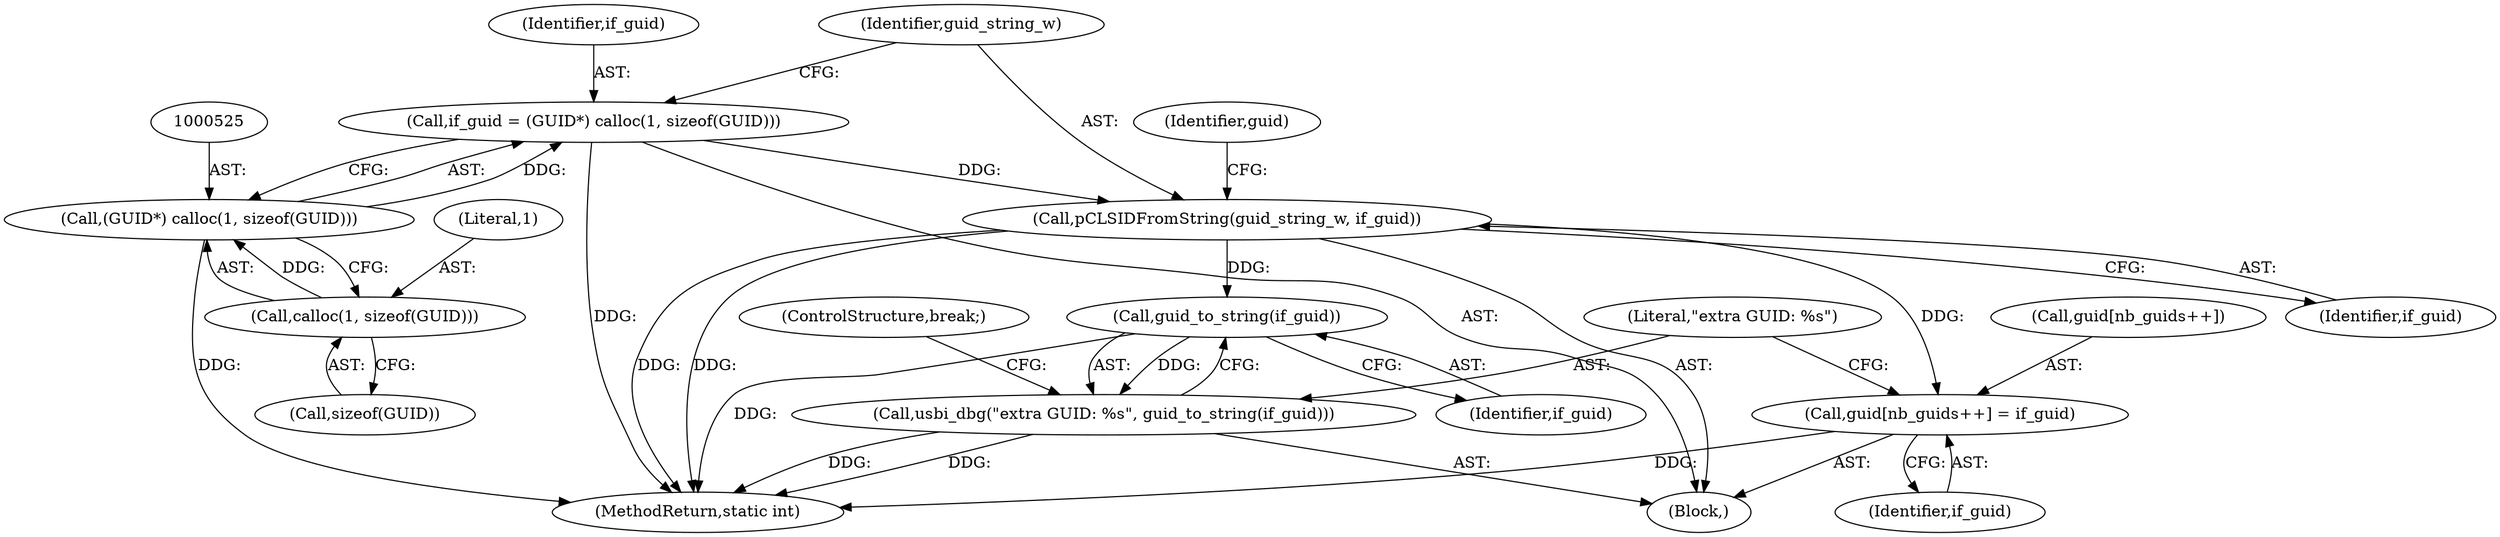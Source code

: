 digraph "0_Chrome_ac149a8d4371c0e01e0934fdd57b09e86f96b5b9_29@pointer" {
"1000522" [label="(Call,if_guid = (GUID*) calloc(1, sizeof(GUID)))"];
"1000524" [label="(Call,(GUID*) calloc(1, sizeof(GUID)))"];
"1000526" [label="(Call,calloc(1, sizeof(GUID)))"];
"1000530" [label="(Call,pCLSIDFromString(guid_string_w, if_guid))"];
"1000533" [label="(Call,guid[nb_guids++] = if_guid)"];
"1000541" [label="(Call,guid_to_string(if_guid))"];
"1000539" [label="(Call,usbi_dbg(\"extra GUID: %s\", guid_to_string(if_guid)))"];
"1000526" [label="(Call,calloc(1, sizeof(GUID)))"];
"1000532" [label="(Identifier,if_guid)"];
"1000541" [label="(Call,guid_to_string(if_guid))"];
"1000523" [label="(Identifier,if_guid)"];
"1000535" [label="(Identifier,guid)"];
"1000524" [label="(Call,(GUID*) calloc(1, sizeof(GUID)))"];
"1000542" [label="(Identifier,if_guid)"];
"1000534" [label="(Call,guid[nb_guids++])"];
"1000531" [label="(Identifier,guid_string_w)"];
"1000528" [label="(Call,sizeof(GUID))"];
"1000522" [label="(Call,if_guid = (GUID*) calloc(1, sizeof(GUID)))"];
"1001033" [label="(MethodReturn,static int)"];
"1000530" [label="(Call,pCLSIDFromString(guid_string_w, if_guid))"];
"1000538" [label="(Identifier,if_guid)"];
"1000539" [label="(Call,usbi_dbg(\"extra GUID: %s\", guid_to_string(if_guid)))"];
"1000511" [label="(Block,)"];
"1000543" [label="(ControlStructure,break;)"];
"1000540" [label="(Literal,\"extra GUID: %s\")"];
"1000527" [label="(Literal,1)"];
"1000533" [label="(Call,guid[nb_guids++] = if_guid)"];
"1000522" -> "1000511"  [label="AST: "];
"1000522" -> "1000524"  [label="CFG: "];
"1000523" -> "1000522"  [label="AST: "];
"1000524" -> "1000522"  [label="AST: "];
"1000531" -> "1000522"  [label="CFG: "];
"1000522" -> "1001033"  [label="DDG: "];
"1000524" -> "1000522"  [label="DDG: "];
"1000522" -> "1000530"  [label="DDG: "];
"1000524" -> "1000526"  [label="CFG: "];
"1000525" -> "1000524"  [label="AST: "];
"1000526" -> "1000524"  [label="AST: "];
"1000524" -> "1001033"  [label="DDG: "];
"1000526" -> "1000524"  [label="DDG: "];
"1000526" -> "1000528"  [label="CFG: "];
"1000527" -> "1000526"  [label="AST: "];
"1000528" -> "1000526"  [label="AST: "];
"1000530" -> "1000511"  [label="AST: "];
"1000530" -> "1000532"  [label="CFG: "];
"1000531" -> "1000530"  [label="AST: "];
"1000532" -> "1000530"  [label="AST: "];
"1000535" -> "1000530"  [label="CFG: "];
"1000530" -> "1001033"  [label="DDG: "];
"1000530" -> "1001033"  [label="DDG: "];
"1000530" -> "1000533"  [label="DDG: "];
"1000530" -> "1000541"  [label="DDG: "];
"1000533" -> "1000511"  [label="AST: "];
"1000533" -> "1000538"  [label="CFG: "];
"1000534" -> "1000533"  [label="AST: "];
"1000538" -> "1000533"  [label="AST: "];
"1000540" -> "1000533"  [label="CFG: "];
"1000533" -> "1001033"  [label="DDG: "];
"1000541" -> "1000539"  [label="AST: "];
"1000541" -> "1000542"  [label="CFG: "];
"1000542" -> "1000541"  [label="AST: "];
"1000539" -> "1000541"  [label="CFG: "];
"1000541" -> "1001033"  [label="DDG: "];
"1000541" -> "1000539"  [label="DDG: "];
"1000539" -> "1000511"  [label="AST: "];
"1000540" -> "1000539"  [label="AST: "];
"1000543" -> "1000539"  [label="CFG: "];
"1000539" -> "1001033"  [label="DDG: "];
"1000539" -> "1001033"  [label="DDG: "];
}
